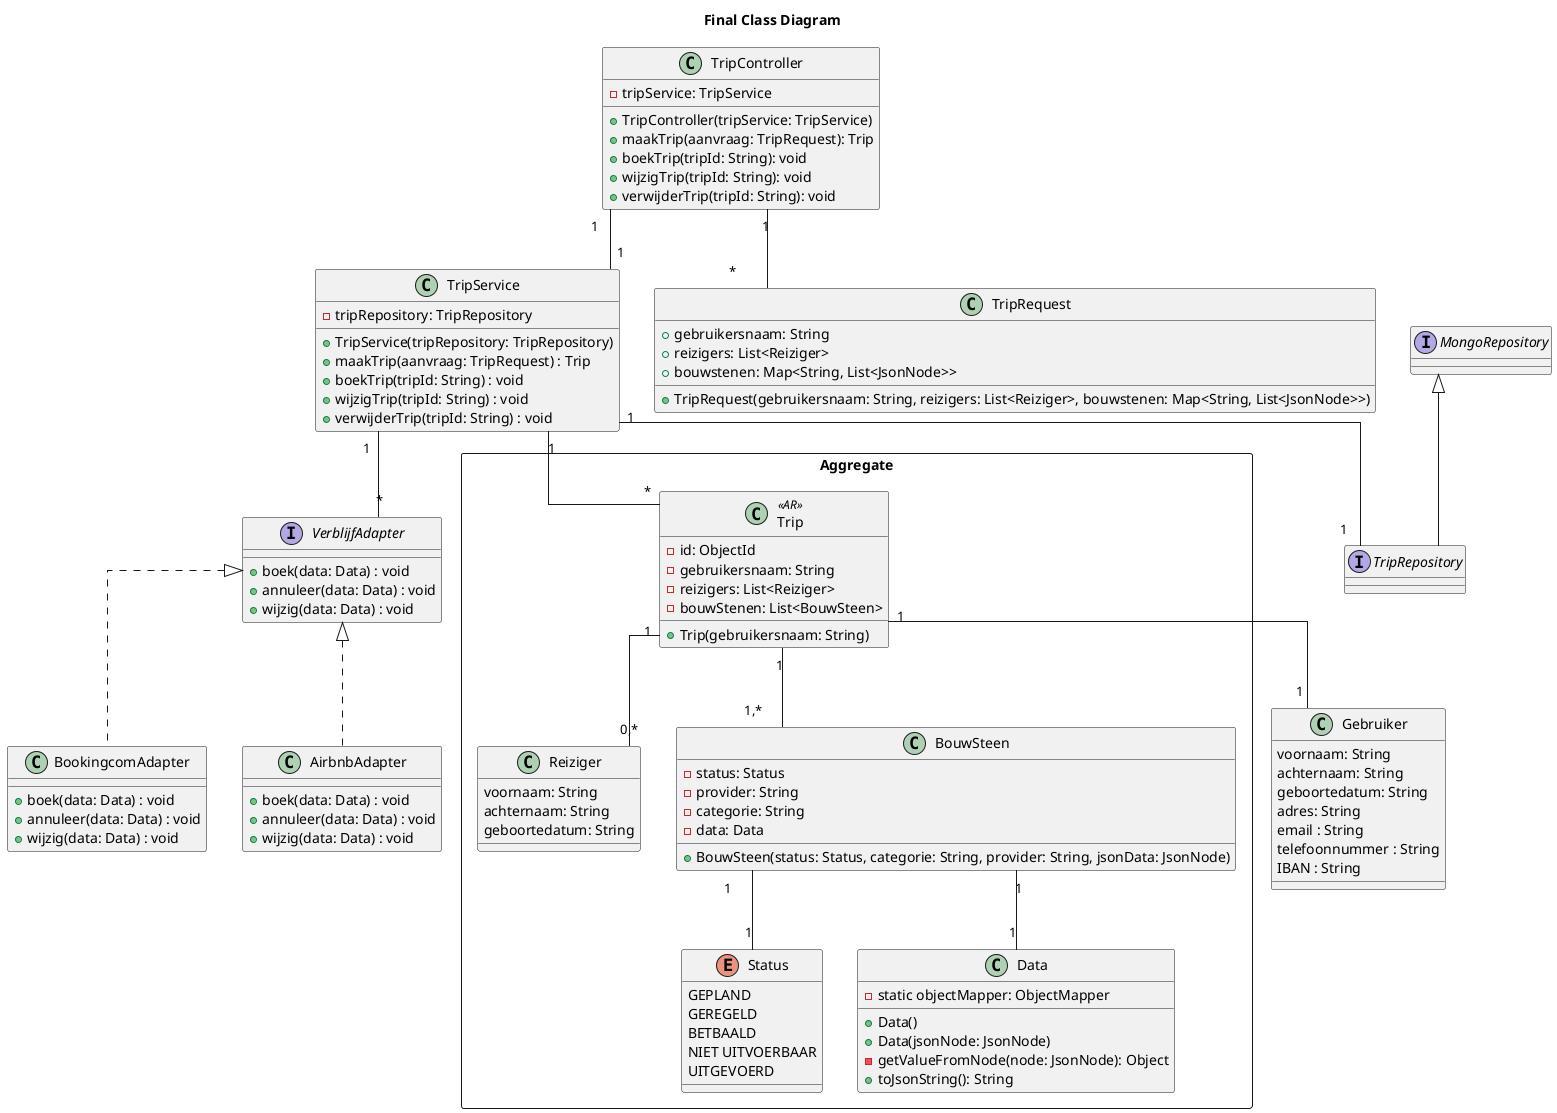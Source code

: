 @startuml
'https://plantuml.com/class-diagram
title Final Class Diagram
skinparam linetype ortho

class TripController {
    -tripService: TripService
    +TripController(tripService: TripService)
    +maakTrip(aanvraag: TripRequest): Trip
    +boekTrip(tripId: String): void
    +wijzigTrip(tripId: String): void
    +verwijderTrip(tripId: String): void
}

class TripService {
    -tripRepository: TripRepository
    +TripService(tripRepository: TripRepository)
    +maakTrip(aanvraag: TripRequest) : Trip
    +boekTrip(tripId: String) : void
    +wijzigTrip(tripId: String) : void
    +verwijderTrip(tripId: String) : void
}

interface TripRepository extends MongoRepository<Trip, String> {
}

class Gebruiker {
    voornaam: String
    achternaam: String
    geboortedatum: String
    adres: String
    email : String
    telefoonnummer : String
    IBAN : String
}

rectangle "Aggregate" {

class Trip <<AR>> {
    -id: ObjectId
    -gebruikersnaam: String
    -reizigers: List<Reiziger>
    -bouwStenen: List<BouwSteen>
    +Trip(gebruikersnaam: String)
}

class Reiziger {
    voornaam: String
    achternaam: String
    geboortedatum: String
}

class BouwSteen {
    -status: Status
    -provider: String
    -categorie: String
    -data: Data
    +BouwSteen(status: Status, categorie: String, provider: String, jsonData: JsonNode)
}

enum Status {
   GEPLAND
   GEREGELD
   BETBAALD
   NIET UITVOERBAAR
   UITGEVOERD
}

class Data  {
    -static objectMapper: ObjectMapper
    +Data()
    +Data(jsonNode: JsonNode)
    -getValueFromNode(node: JsonNode): Object
    +toJsonString(): String
}

}

interface VerblijfAdapter {
    +boek(data: Data) : void
    +annuleer(data: Data) : void
    +wijzig(data: Data) : void
}

class BookingcomAdapter implements VerblijfAdapter {
    +boek(data: Data) : void
    +annuleer(data: Data) : void
    +wijzig(data: Data) : void
}

class AirbnbAdapter implements VerblijfAdapter {
    +boek(data: Data) : void
    +annuleer(data: Data) : void
    +wijzig(data: Data) : void
}

class TripRequest {
    +gebruikersnaam: String
    +reizigers: List<Reiziger>
    +bouwstenen: Map<String, List<JsonNode>>
    +TripRequest(gebruikersnaam: String, reizigers: List<Reiziger>, bouwstenen: Map<String, List<JsonNode>>)
}

TripController "1" -- "1" TripService
TripService "1" -- "1" TripRepository
TripController "1" -- "*" TripRequest

TripService "1" -- "*" Trip
TripService "1" -- "*" VerblijfAdapter

BouwSteen "1" -- "1" Data
BouwSteen "1" -- "1" Status
Trip "1" -- "1,*" BouwSteen
Trip "1" -- "0,*" Reiziger
Trip "1" -- "1" Gebruiker

@enduml
